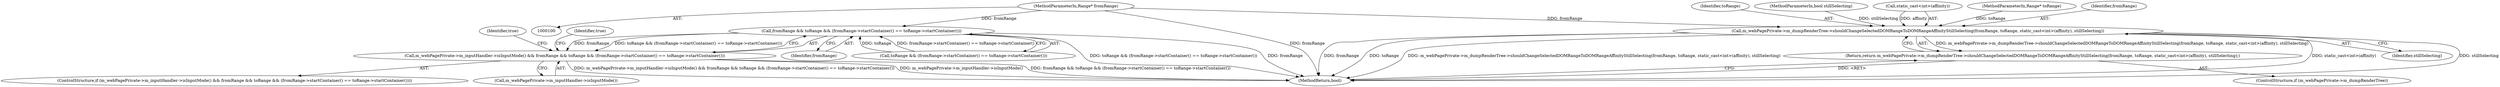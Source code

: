 digraph "0_Chrome_f81fcab3b31dfaff3473e8eb94c6531677116242@pointer" {
"1000101" [label="(MethodParameterIn,Range* fromRange)"];
"1000111" [label="(Call,m_webPagePrivate->m_dumpRenderTree->shouldChangeSelectedDOMRangeToDOMRangeAffinityStillSelecting(fromRange, toRange, static_cast<int>(affinity), stillSelecting))"];
"1000110" [label="(Return,return m_webPagePrivate->m_dumpRenderTree->shouldChangeSelectedDOMRangeToDOMRangeAffinityStillSelecting(fromRange, toRange, static_cast<int>(affinity), stillSelecting);)"];
"1000151" [label="(Call,fromRange && toRange && (fromRange->startContainer() == toRange->startContainer()))"];
"1000149" [label="(Call,m_webPagePrivate->m_inputHandler->isInputMode() && fromRange && toRange && (fromRange->startContainer() == toRange->startContainer()))"];
"1000161" [label="(Identifier,true)"];
"1000148" [label="(ControlStructure,if (m_webPagePrivate->m_inputHandler->isInputMode() && fromRange && toRange && (fromRange->startContainer() == toRange->startContainer())))"];
"1000114" [label="(Call,static_cast<int>(affinity))"];
"1000101" [label="(MethodParameterIn,Range* fromRange)"];
"1000149" [label="(Call,m_webPagePrivate->m_inputHandler->isInputMode() && fromRange && toRange && (fromRange->startContainer() == toRange->startContainer()))"];
"1000150" [label="(Call,m_webPagePrivate->m_inputHandler->isInputMode())"];
"1000162" [label="(MethodReturn,bool)"];
"1000151" [label="(Call,fromRange && toRange && (fromRange->startContainer() == toRange->startContainer()))"];
"1000117" [label="(Identifier,stillSelecting)"];
"1000113" [label="(Identifier,toRange)"];
"1000104" [label="(MethodParameterIn,bool stillSelecting)"];
"1000152" [label="(Identifier,fromRange)"];
"1000159" [label="(Identifier,true)"];
"1000110" [label="(Return,return m_webPagePrivate->m_dumpRenderTree->shouldChangeSelectedDOMRangeToDOMRangeAffinityStillSelecting(fromRange, toRange, static_cast<int>(affinity), stillSelecting);)"];
"1000153" [label="(Call,toRange && (fromRange->startContainer() == toRange->startContainer()))"];
"1000111" [label="(Call,m_webPagePrivate->m_dumpRenderTree->shouldChangeSelectedDOMRangeToDOMRangeAffinityStillSelecting(fromRange, toRange, static_cast<int>(affinity), stillSelecting))"];
"1000102" [label="(MethodParameterIn,Range* toRange)"];
"1000106" [label="(ControlStructure,if (m_webPagePrivate->m_dumpRenderTree))"];
"1000112" [label="(Identifier,fromRange)"];
"1000101" -> "1000100"  [label="AST: "];
"1000101" -> "1000162"  [label="DDG: fromRange"];
"1000101" -> "1000111"  [label="DDG: fromRange"];
"1000101" -> "1000151"  [label="DDG: fromRange"];
"1000111" -> "1000110"  [label="AST: "];
"1000111" -> "1000117"  [label="CFG: "];
"1000112" -> "1000111"  [label="AST: "];
"1000113" -> "1000111"  [label="AST: "];
"1000114" -> "1000111"  [label="AST: "];
"1000117" -> "1000111"  [label="AST: "];
"1000110" -> "1000111"  [label="CFG: "];
"1000111" -> "1000162"  [label="DDG: static_cast<int>(affinity)"];
"1000111" -> "1000162"  [label="DDG: stillSelecting"];
"1000111" -> "1000162"  [label="DDG: fromRange"];
"1000111" -> "1000162"  [label="DDG: toRange"];
"1000111" -> "1000162"  [label="DDG: m_webPagePrivate->m_dumpRenderTree->shouldChangeSelectedDOMRangeToDOMRangeAffinityStillSelecting(fromRange, toRange, static_cast<int>(affinity), stillSelecting)"];
"1000111" -> "1000110"  [label="DDG: m_webPagePrivate->m_dumpRenderTree->shouldChangeSelectedDOMRangeToDOMRangeAffinityStillSelecting(fromRange, toRange, static_cast<int>(affinity), stillSelecting)"];
"1000102" -> "1000111"  [label="DDG: toRange"];
"1000114" -> "1000111"  [label="DDG: affinity"];
"1000104" -> "1000111"  [label="DDG: stillSelecting"];
"1000110" -> "1000106"  [label="AST: "];
"1000162" -> "1000110"  [label="CFG: "];
"1000110" -> "1000162"  [label="DDG: <RET>"];
"1000151" -> "1000149"  [label="AST: "];
"1000151" -> "1000152"  [label="CFG: "];
"1000151" -> "1000153"  [label="CFG: "];
"1000152" -> "1000151"  [label="AST: "];
"1000153" -> "1000151"  [label="AST: "];
"1000149" -> "1000151"  [label="CFG: "];
"1000151" -> "1000162"  [label="DDG: toRange && (fromRange->startContainer() == toRange->startContainer())"];
"1000151" -> "1000162"  [label="DDG: fromRange"];
"1000151" -> "1000149"  [label="DDG: fromRange"];
"1000151" -> "1000149"  [label="DDG: toRange && (fromRange->startContainer() == toRange->startContainer())"];
"1000153" -> "1000151"  [label="DDG: toRange"];
"1000153" -> "1000151"  [label="DDG: fromRange->startContainer() == toRange->startContainer()"];
"1000149" -> "1000148"  [label="AST: "];
"1000149" -> "1000150"  [label="CFG: "];
"1000150" -> "1000149"  [label="AST: "];
"1000159" -> "1000149"  [label="CFG: "];
"1000161" -> "1000149"  [label="CFG: "];
"1000149" -> "1000162"  [label="DDG: fromRange && toRange && (fromRange->startContainer() == toRange->startContainer())"];
"1000149" -> "1000162"  [label="DDG: m_webPagePrivate->m_inputHandler->isInputMode() && fromRange && toRange && (fromRange->startContainer() == toRange->startContainer())"];
"1000149" -> "1000162"  [label="DDG: m_webPagePrivate->m_inputHandler->isInputMode()"];
}
